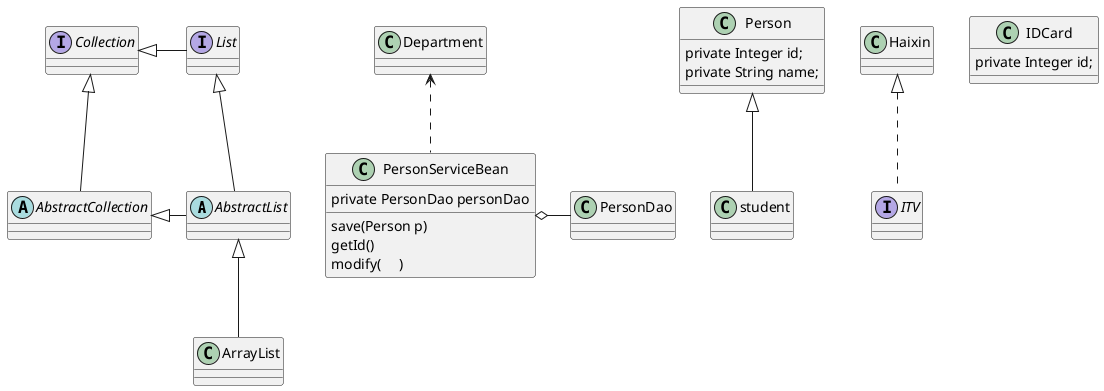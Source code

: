 @startuml
'https://plantuml.com/class-diagram

abstract class AbstractList
abstract AbstractCollection
interface List
interface Collection

List <|-- AbstractList
Collection <|-- AbstractCollection

Collection <|- List
AbstractCollection <|- AbstractList
AbstractList <|-- ArrayList

class Person{
    private Integer id;
    private String name;
}

interface ITV{
}
class Haixin{}
Haixin <|.. ITV


class student extends Person{
}
'Person <|-- student

class IDCard{
    private Integer id;
}
Department <.. PersonServiceBean

class Department{

}
class PersonServiceBean{
    private PersonDao personDao
    save(Person p)
    getId()
    modify(     )
}

class PersonDao{}

PersonServiceBean o- PersonDao



@enduml